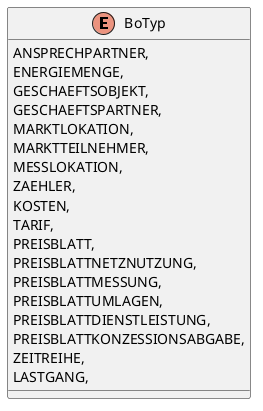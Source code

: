 @startuml
enum BoTyp {
    ANSPRECHPARTNER,
    ENERGIEMENGE,
    GESCHAEFTSOBJEKT,
    GESCHAEFTSPARTNER,
    MARKTLOKATION,
    MARKTTEILNEHMER,
    MESSLOKATION,
    ZAEHLER,
    KOSTEN,
    TARIF,
    PREISBLATT,
    PREISBLATTNETZNUTZUNG,
    PREISBLATTMESSUNG,
    PREISBLATTUMLAGEN,
    PREISBLATTDIENSTLEISTUNG,
    PREISBLATTKONZESSIONSABGABE,
    ZEITREIHE,
    LASTGANG,
}
@enduml
